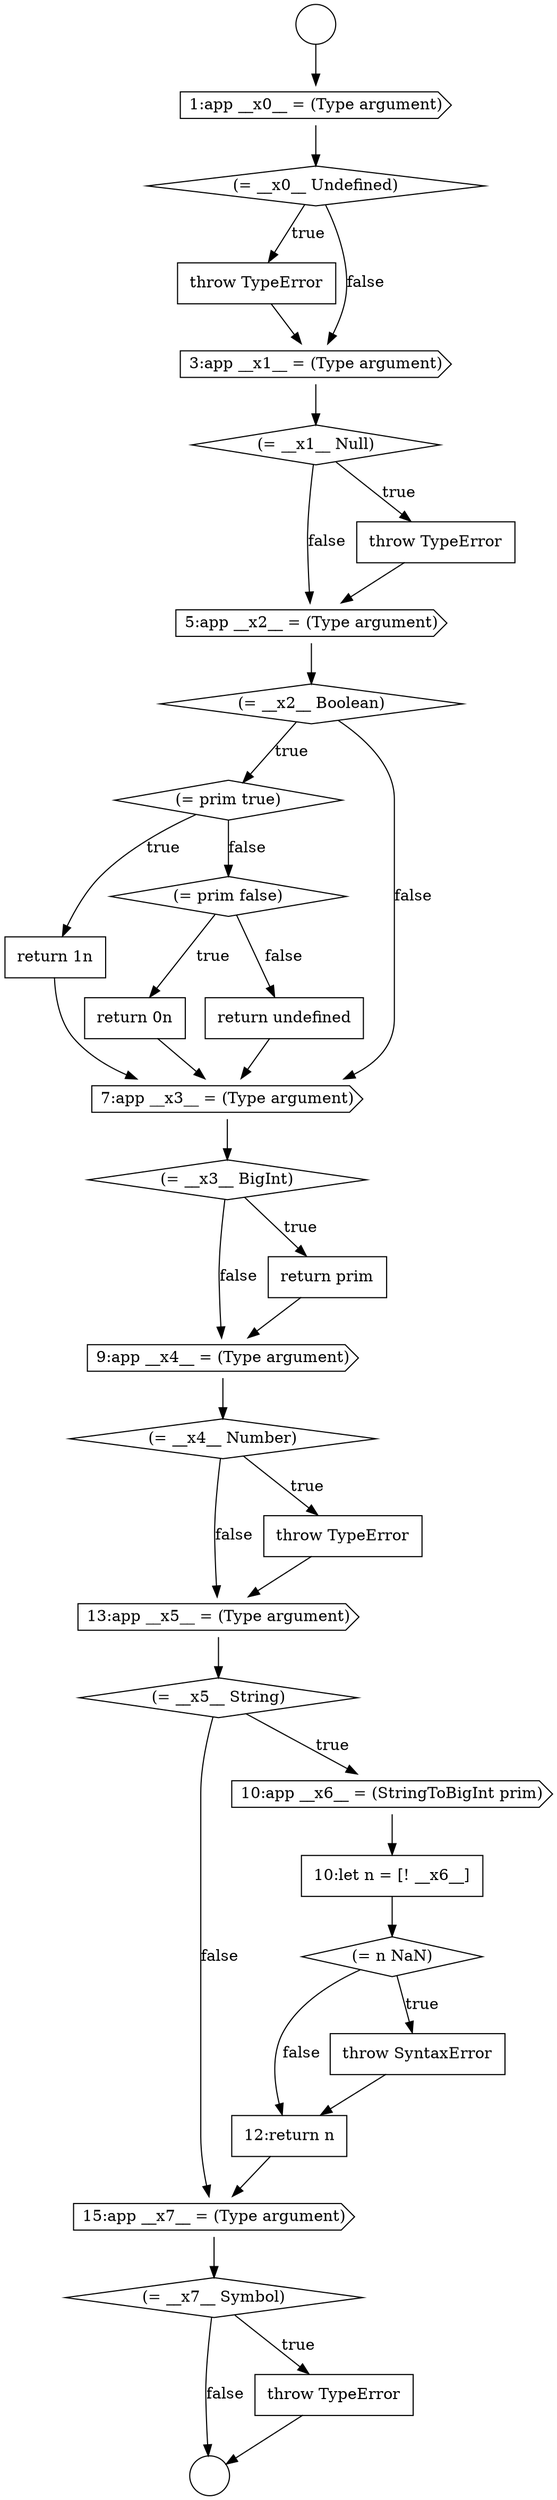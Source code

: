 digraph {
  node20658 [shape=diamond, label=<<font color="black">(= __x5__ String)</font>> color="black" fillcolor="white" style=filled]
  node20665 [shape=diamond, label=<<font color="black">(= __x7__ Symbol)</font>> color="black" fillcolor="white" style=filled]
  node20647 [shape=none, margin=0, label=<<font color="black">
    <table border="0" cellborder="1" cellspacing="0" cellpadding="10">
      <tr><td align="left">return 1n</td></tr>
    </table>
  </font>> color="black" fillcolor="white" style=filled]
  node20652 [shape=diamond, label=<<font color="black">(= __x3__ BigInt)</font>> color="black" fillcolor="white" style=filled]
  node20661 [shape=diamond, label=<<font color="black">(= n NaN)</font>> color="black" fillcolor="white" style=filled]
  node20637 [shape=circle label=" " color="black" fillcolor="white" style=filled]
  node20646 [shape=diamond, label=<<font color="black">(= prim true)</font>> color="black" fillcolor="white" style=filled]
  node20666 [shape=none, margin=0, label=<<font color="black">
    <table border="0" cellborder="1" cellspacing="0" cellpadding="10">
      <tr><td align="left">throw TypeError</td></tr>
    </table>
  </font>> color="black" fillcolor="white" style=filled]
  node20657 [shape=cds, label=<<font color="black">13:app __x5__ = (Type argument)</font>> color="black" fillcolor="white" style=filled]
  node20664 [shape=cds, label=<<font color="black">15:app __x7__ = (Type argument)</font>> color="black" fillcolor="white" style=filled]
  node20649 [shape=none, margin=0, label=<<font color="black">
    <table border="0" cellborder="1" cellspacing="0" cellpadding="10">
      <tr><td align="left">return 0n</td></tr>
    </table>
  </font>> color="black" fillcolor="white" style=filled]
  node20660 [shape=none, margin=0, label=<<font color="black">
    <table border="0" cellborder="1" cellspacing="0" cellpadding="10">
      <tr><td align="left">10:let n = [! __x6__]</td></tr>
    </table>
  </font>> color="black" fillcolor="white" style=filled]
  node20645 [shape=diamond, label=<<font color="black">(= __x2__ Boolean)</font>> color="black" fillcolor="white" style=filled]
  node20639 [shape=diamond, label=<<font color="black">(= __x0__ Undefined)</font>> color="black" fillcolor="white" style=filled]
  node20663 [shape=none, margin=0, label=<<font color="black">
    <table border="0" cellborder="1" cellspacing="0" cellpadding="10">
      <tr><td align="left">12:return n</td></tr>
    </table>
  </font>> color="black" fillcolor="white" style=filled]
  node20644 [shape=cds, label=<<font color="black">5:app __x2__ = (Type argument)</font>> color="black" fillcolor="white" style=filled]
  node20659 [shape=cds, label=<<font color="black">10:app __x6__ = (StringToBigInt prim)</font>> color="black" fillcolor="white" style=filled]
  node20648 [shape=diamond, label=<<font color="black">(= prim false)</font>> color="black" fillcolor="white" style=filled]
  node20654 [shape=cds, label=<<font color="black">9:app __x4__ = (Type argument)</font>> color="black" fillcolor="white" style=filled]
  node20640 [shape=none, margin=0, label=<<font color="black">
    <table border="0" cellborder="1" cellspacing="0" cellpadding="10">
      <tr><td align="left">throw TypeError</td></tr>
    </table>
  </font>> color="black" fillcolor="white" style=filled]
  node20651 [shape=cds, label=<<font color="black">7:app __x3__ = (Type argument)</font>> color="black" fillcolor="white" style=filled]
  node20662 [shape=none, margin=0, label=<<font color="black">
    <table border="0" cellborder="1" cellspacing="0" cellpadding="10">
      <tr><td align="left">throw SyntaxError</td></tr>
    </table>
  </font>> color="black" fillcolor="white" style=filled]
  node20643 [shape=none, margin=0, label=<<font color="black">
    <table border="0" cellborder="1" cellspacing="0" cellpadding="10">
      <tr><td align="left">throw TypeError</td></tr>
    </table>
  </font>> color="black" fillcolor="white" style=filled]
  node20636 [shape=circle label=" " color="black" fillcolor="white" style=filled]
  node20655 [shape=diamond, label=<<font color="black">(= __x4__ Number)</font>> color="black" fillcolor="white" style=filled]
  node20656 [shape=none, margin=0, label=<<font color="black">
    <table border="0" cellborder="1" cellspacing="0" cellpadding="10">
      <tr><td align="left">throw TypeError</td></tr>
    </table>
  </font>> color="black" fillcolor="white" style=filled]
  node20642 [shape=diamond, label=<<font color="black">(= __x1__ Null)</font>> color="black" fillcolor="white" style=filled]
  node20638 [shape=cds, label=<<font color="black">1:app __x0__ = (Type argument)</font>> color="black" fillcolor="white" style=filled]
  node20641 [shape=cds, label=<<font color="black">3:app __x1__ = (Type argument)</font>> color="black" fillcolor="white" style=filled]
  node20650 [shape=none, margin=0, label=<<font color="black">
    <table border="0" cellborder="1" cellspacing="0" cellpadding="10">
      <tr><td align="left">return undefined</td></tr>
    </table>
  </font>> color="black" fillcolor="white" style=filled]
  node20653 [shape=none, margin=0, label=<<font color="black">
    <table border="0" cellborder="1" cellspacing="0" cellpadding="10">
      <tr><td align="left">return prim</td></tr>
    </table>
  </font>> color="black" fillcolor="white" style=filled]
  node20662 -> node20663 [ color="black"]
  node20656 -> node20657 [ color="black"]
  node20646 -> node20647 [label=<<font color="black">true</font>> color="black"]
  node20646 -> node20648 [label=<<font color="black">false</font>> color="black"]
  node20648 -> node20649 [label=<<font color="black">true</font>> color="black"]
  node20648 -> node20650 [label=<<font color="black">false</font>> color="black"]
  node20657 -> node20658 [ color="black"]
  node20666 -> node20637 [ color="black"]
  node20661 -> node20662 [label=<<font color="black">true</font>> color="black"]
  node20661 -> node20663 [label=<<font color="black">false</font>> color="black"]
  node20652 -> node20653 [label=<<font color="black">true</font>> color="black"]
  node20652 -> node20654 [label=<<font color="black">false</font>> color="black"]
  node20653 -> node20654 [ color="black"]
  node20654 -> node20655 [ color="black"]
  node20643 -> node20644 [ color="black"]
  node20649 -> node20651 [ color="black"]
  node20659 -> node20660 [ color="black"]
  node20664 -> node20665 [ color="black"]
  node20660 -> node20661 [ color="black"]
  node20642 -> node20643 [label=<<font color="black">true</font>> color="black"]
  node20642 -> node20644 [label=<<font color="black">false</font>> color="black"]
  node20655 -> node20656 [label=<<font color="black">true</font>> color="black"]
  node20655 -> node20657 [label=<<font color="black">false</font>> color="black"]
  node20640 -> node20641 [ color="black"]
  node20636 -> node20638 [ color="black"]
  node20647 -> node20651 [ color="black"]
  node20651 -> node20652 [ color="black"]
  node20644 -> node20645 [ color="black"]
  node20638 -> node20639 [ color="black"]
  node20639 -> node20640 [label=<<font color="black">true</font>> color="black"]
  node20639 -> node20641 [label=<<font color="black">false</font>> color="black"]
  node20650 -> node20651 [ color="black"]
  node20663 -> node20664 [ color="black"]
  node20658 -> node20659 [label=<<font color="black">true</font>> color="black"]
  node20658 -> node20664 [label=<<font color="black">false</font>> color="black"]
  node20665 -> node20666 [label=<<font color="black">true</font>> color="black"]
  node20665 -> node20637 [label=<<font color="black">false</font>> color="black"]
  node20641 -> node20642 [ color="black"]
  node20645 -> node20646 [label=<<font color="black">true</font>> color="black"]
  node20645 -> node20651 [label=<<font color="black">false</font>> color="black"]
}
